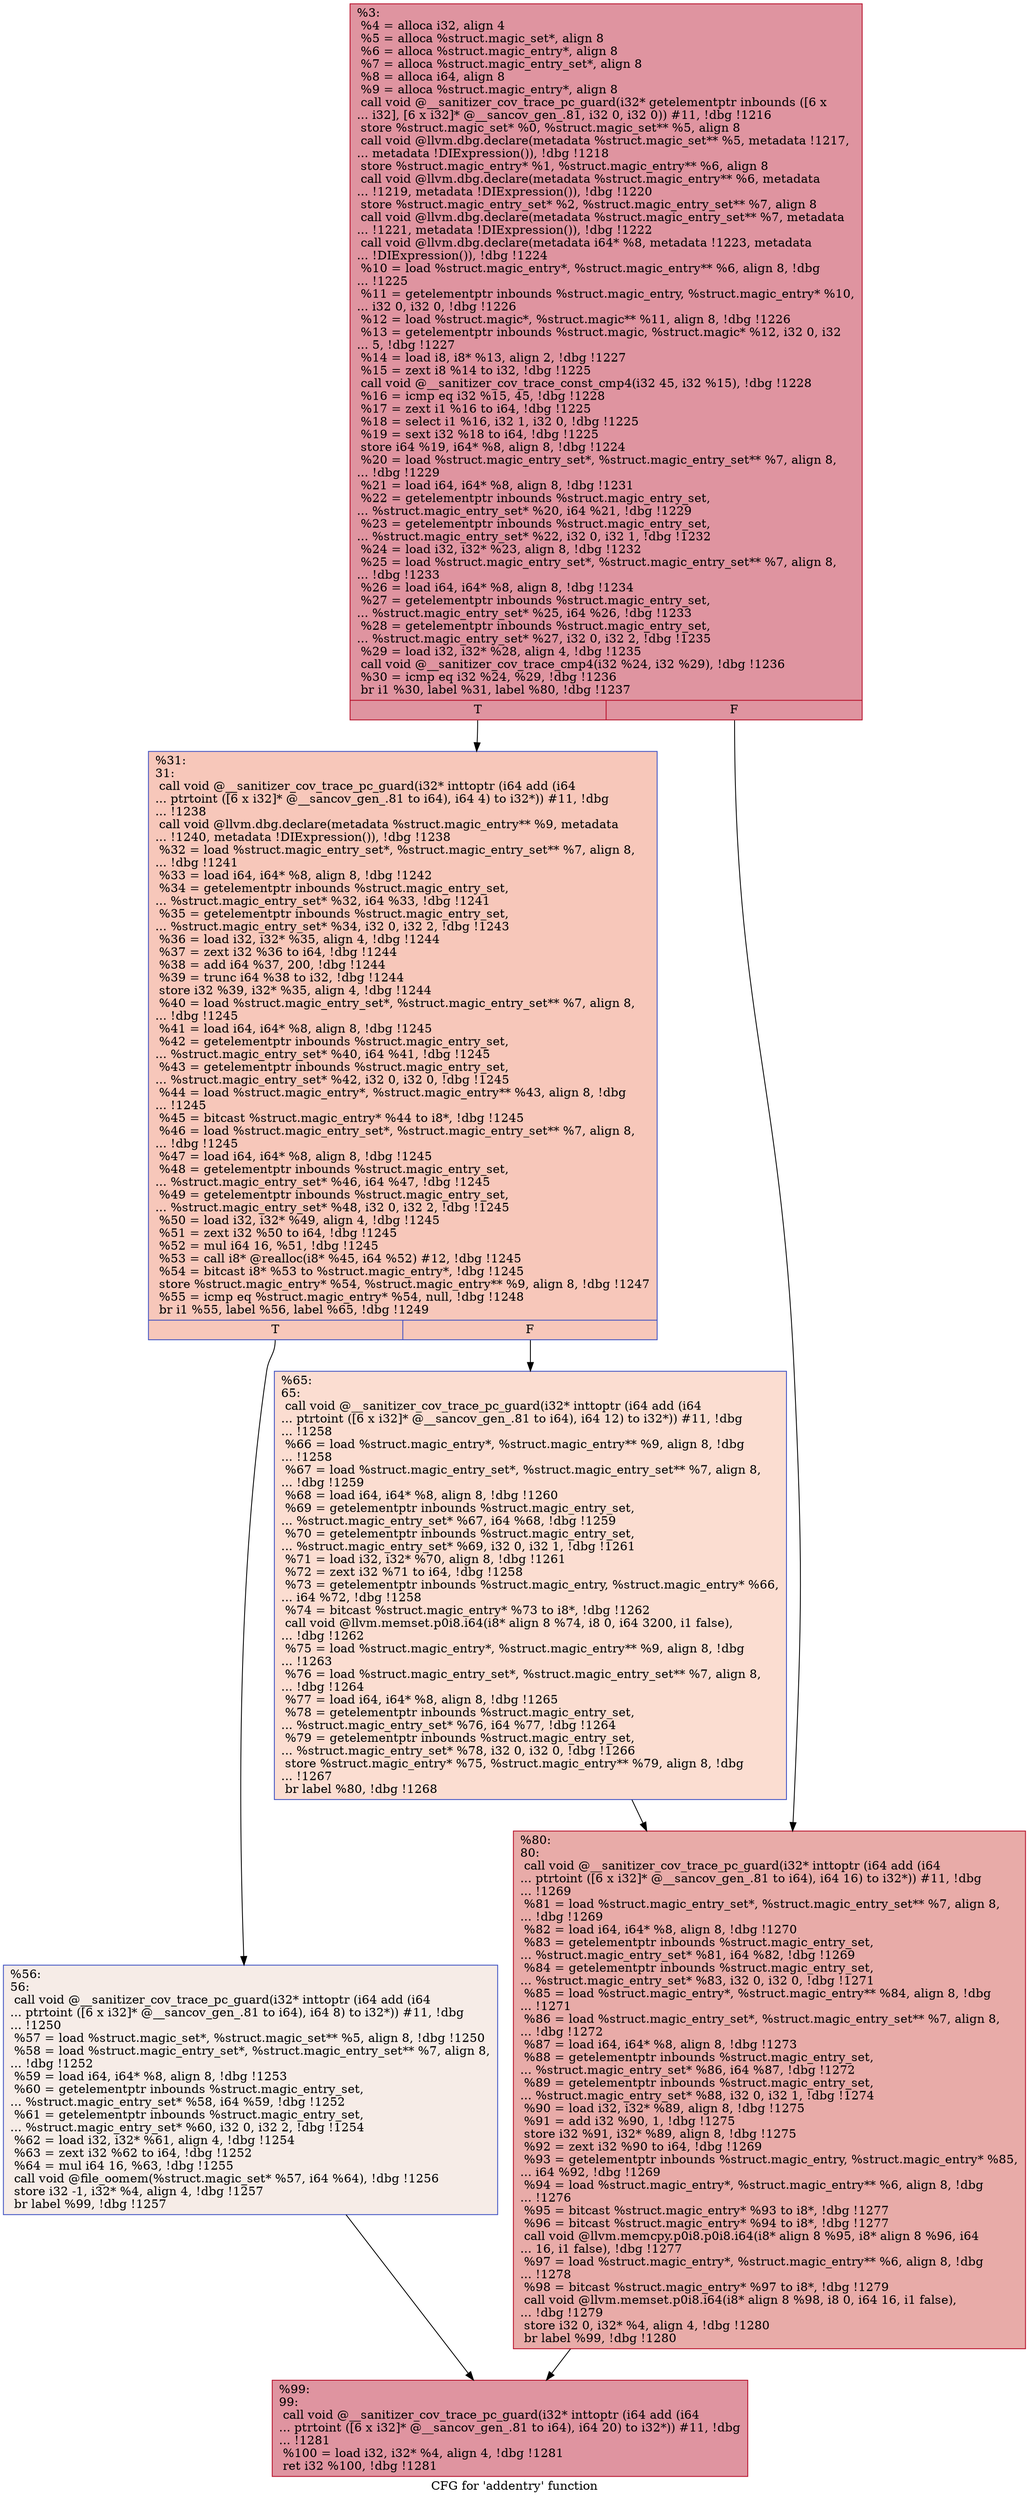 digraph "CFG for 'addentry' function" {
	label="CFG for 'addentry' function";

	Node0x559c5c987b80 [shape=record,color="#b70d28ff", style=filled, fillcolor="#b70d2870",label="{%3:\l  %4 = alloca i32, align 4\l  %5 = alloca %struct.magic_set*, align 8\l  %6 = alloca %struct.magic_entry*, align 8\l  %7 = alloca %struct.magic_entry_set*, align 8\l  %8 = alloca i64, align 8\l  %9 = alloca %struct.magic_entry*, align 8\l  call void @__sanitizer_cov_trace_pc_guard(i32* getelementptr inbounds ([6 x\l... i32], [6 x i32]* @__sancov_gen_.81, i32 0, i32 0)) #11, !dbg !1216\l  store %struct.magic_set* %0, %struct.magic_set** %5, align 8\l  call void @llvm.dbg.declare(metadata %struct.magic_set** %5, metadata !1217,\l... metadata !DIExpression()), !dbg !1218\l  store %struct.magic_entry* %1, %struct.magic_entry** %6, align 8\l  call void @llvm.dbg.declare(metadata %struct.magic_entry** %6, metadata\l... !1219, metadata !DIExpression()), !dbg !1220\l  store %struct.magic_entry_set* %2, %struct.magic_entry_set** %7, align 8\l  call void @llvm.dbg.declare(metadata %struct.magic_entry_set** %7, metadata\l... !1221, metadata !DIExpression()), !dbg !1222\l  call void @llvm.dbg.declare(metadata i64* %8, metadata !1223, metadata\l... !DIExpression()), !dbg !1224\l  %10 = load %struct.magic_entry*, %struct.magic_entry** %6, align 8, !dbg\l... !1225\l  %11 = getelementptr inbounds %struct.magic_entry, %struct.magic_entry* %10,\l... i32 0, i32 0, !dbg !1226\l  %12 = load %struct.magic*, %struct.magic** %11, align 8, !dbg !1226\l  %13 = getelementptr inbounds %struct.magic, %struct.magic* %12, i32 0, i32\l... 5, !dbg !1227\l  %14 = load i8, i8* %13, align 2, !dbg !1227\l  %15 = zext i8 %14 to i32, !dbg !1225\l  call void @__sanitizer_cov_trace_const_cmp4(i32 45, i32 %15), !dbg !1228\l  %16 = icmp eq i32 %15, 45, !dbg !1228\l  %17 = zext i1 %16 to i64, !dbg !1225\l  %18 = select i1 %16, i32 1, i32 0, !dbg !1225\l  %19 = sext i32 %18 to i64, !dbg !1225\l  store i64 %19, i64* %8, align 8, !dbg !1224\l  %20 = load %struct.magic_entry_set*, %struct.magic_entry_set** %7, align 8,\l... !dbg !1229\l  %21 = load i64, i64* %8, align 8, !dbg !1231\l  %22 = getelementptr inbounds %struct.magic_entry_set,\l... %struct.magic_entry_set* %20, i64 %21, !dbg !1229\l  %23 = getelementptr inbounds %struct.magic_entry_set,\l... %struct.magic_entry_set* %22, i32 0, i32 1, !dbg !1232\l  %24 = load i32, i32* %23, align 8, !dbg !1232\l  %25 = load %struct.magic_entry_set*, %struct.magic_entry_set** %7, align 8,\l... !dbg !1233\l  %26 = load i64, i64* %8, align 8, !dbg !1234\l  %27 = getelementptr inbounds %struct.magic_entry_set,\l... %struct.magic_entry_set* %25, i64 %26, !dbg !1233\l  %28 = getelementptr inbounds %struct.magic_entry_set,\l... %struct.magic_entry_set* %27, i32 0, i32 2, !dbg !1235\l  %29 = load i32, i32* %28, align 4, !dbg !1235\l  call void @__sanitizer_cov_trace_cmp4(i32 %24, i32 %29), !dbg !1236\l  %30 = icmp eq i32 %24, %29, !dbg !1236\l  br i1 %30, label %31, label %80, !dbg !1237\l|{<s0>T|<s1>F}}"];
	Node0x559c5c987b80:s0 -> Node0x559c5c943970;
	Node0x559c5c987b80:s1 -> Node0x559c5c943a60;
	Node0x559c5c943970 [shape=record,color="#3d50c3ff", style=filled, fillcolor="#ec7f6370",label="{%31:\l31:                                               \l  call void @__sanitizer_cov_trace_pc_guard(i32* inttoptr (i64 add (i64\l... ptrtoint ([6 x i32]* @__sancov_gen_.81 to i64), i64 4) to i32*)) #11, !dbg\l... !1238\l  call void @llvm.dbg.declare(metadata %struct.magic_entry** %9, metadata\l... !1240, metadata !DIExpression()), !dbg !1238\l  %32 = load %struct.magic_entry_set*, %struct.magic_entry_set** %7, align 8,\l... !dbg !1241\l  %33 = load i64, i64* %8, align 8, !dbg !1242\l  %34 = getelementptr inbounds %struct.magic_entry_set,\l... %struct.magic_entry_set* %32, i64 %33, !dbg !1241\l  %35 = getelementptr inbounds %struct.magic_entry_set,\l... %struct.magic_entry_set* %34, i32 0, i32 2, !dbg !1243\l  %36 = load i32, i32* %35, align 4, !dbg !1244\l  %37 = zext i32 %36 to i64, !dbg !1244\l  %38 = add i64 %37, 200, !dbg !1244\l  %39 = trunc i64 %38 to i32, !dbg !1244\l  store i32 %39, i32* %35, align 4, !dbg !1244\l  %40 = load %struct.magic_entry_set*, %struct.magic_entry_set** %7, align 8,\l... !dbg !1245\l  %41 = load i64, i64* %8, align 8, !dbg !1245\l  %42 = getelementptr inbounds %struct.magic_entry_set,\l... %struct.magic_entry_set* %40, i64 %41, !dbg !1245\l  %43 = getelementptr inbounds %struct.magic_entry_set,\l... %struct.magic_entry_set* %42, i32 0, i32 0, !dbg !1245\l  %44 = load %struct.magic_entry*, %struct.magic_entry** %43, align 8, !dbg\l... !1245\l  %45 = bitcast %struct.magic_entry* %44 to i8*, !dbg !1245\l  %46 = load %struct.magic_entry_set*, %struct.magic_entry_set** %7, align 8,\l... !dbg !1245\l  %47 = load i64, i64* %8, align 8, !dbg !1245\l  %48 = getelementptr inbounds %struct.magic_entry_set,\l... %struct.magic_entry_set* %46, i64 %47, !dbg !1245\l  %49 = getelementptr inbounds %struct.magic_entry_set,\l... %struct.magic_entry_set* %48, i32 0, i32 2, !dbg !1245\l  %50 = load i32, i32* %49, align 4, !dbg !1245\l  %51 = zext i32 %50 to i64, !dbg !1245\l  %52 = mul i64 16, %51, !dbg !1245\l  %53 = call i8* @realloc(i8* %45, i64 %52) #12, !dbg !1245\l  %54 = bitcast i8* %53 to %struct.magic_entry*, !dbg !1245\l  store %struct.magic_entry* %54, %struct.magic_entry** %9, align 8, !dbg !1247\l  %55 = icmp eq %struct.magic_entry* %54, null, !dbg !1248\l  br i1 %55, label %56, label %65, !dbg !1249\l|{<s0>T|<s1>F}}"];
	Node0x559c5c943970:s0 -> Node0x559c5c9439c0;
	Node0x559c5c943970:s1 -> Node0x559c5c943a10;
	Node0x559c5c9439c0 [shape=record,color="#3d50c3ff", style=filled, fillcolor="#ead5c970",label="{%56:\l56:                                               \l  call void @__sanitizer_cov_trace_pc_guard(i32* inttoptr (i64 add (i64\l... ptrtoint ([6 x i32]* @__sancov_gen_.81 to i64), i64 8) to i32*)) #11, !dbg\l... !1250\l  %57 = load %struct.magic_set*, %struct.magic_set** %5, align 8, !dbg !1250\l  %58 = load %struct.magic_entry_set*, %struct.magic_entry_set** %7, align 8,\l... !dbg !1252\l  %59 = load i64, i64* %8, align 8, !dbg !1253\l  %60 = getelementptr inbounds %struct.magic_entry_set,\l... %struct.magic_entry_set* %58, i64 %59, !dbg !1252\l  %61 = getelementptr inbounds %struct.magic_entry_set,\l... %struct.magic_entry_set* %60, i32 0, i32 2, !dbg !1254\l  %62 = load i32, i32* %61, align 4, !dbg !1254\l  %63 = zext i32 %62 to i64, !dbg !1252\l  %64 = mul i64 16, %63, !dbg !1255\l  call void @file_oomem(%struct.magic_set* %57, i64 %64), !dbg !1256\l  store i32 -1, i32* %4, align 4, !dbg !1257\l  br label %99, !dbg !1257\l}"];
	Node0x559c5c9439c0 -> Node0x559c5c943ab0;
	Node0x559c5c943a10 [shape=record,color="#3d50c3ff", style=filled, fillcolor="#f7b39670",label="{%65:\l65:                                               \l  call void @__sanitizer_cov_trace_pc_guard(i32* inttoptr (i64 add (i64\l... ptrtoint ([6 x i32]* @__sancov_gen_.81 to i64), i64 12) to i32*)) #11, !dbg\l... !1258\l  %66 = load %struct.magic_entry*, %struct.magic_entry** %9, align 8, !dbg\l... !1258\l  %67 = load %struct.magic_entry_set*, %struct.magic_entry_set** %7, align 8,\l... !dbg !1259\l  %68 = load i64, i64* %8, align 8, !dbg !1260\l  %69 = getelementptr inbounds %struct.magic_entry_set,\l... %struct.magic_entry_set* %67, i64 %68, !dbg !1259\l  %70 = getelementptr inbounds %struct.magic_entry_set,\l... %struct.magic_entry_set* %69, i32 0, i32 1, !dbg !1261\l  %71 = load i32, i32* %70, align 8, !dbg !1261\l  %72 = zext i32 %71 to i64, !dbg !1258\l  %73 = getelementptr inbounds %struct.magic_entry, %struct.magic_entry* %66,\l... i64 %72, !dbg !1258\l  %74 = bitcast %struct.magic_entry* %73 to i8*, !dbg !1262\l  call void @llvm.memset.p0i8.i64(i8* align 8 %74, i8 0, i64 3200, i1 false),\l... !dbg !1262\l  %75 = load %struct.magic_entry*, %struct.magic_entry** %9, align 8, !dbg\l... !1263\l  %76 = load %struct.magic_entry_set*, %struct.magic_entry_set** %7, align 8,\l... !dbg !1264\l  %77 = load i64, i64* %8, align 8, !dbg !1265\l  %78 = getelementptr inbounds %struct.magic_entry_set,\l... %struct.magic_entry_set* %76, i64 %77, !dbg !1264\l  %79 = getelementptr inbounds %struct.magic_entry_set,\l... %struct.magic_entry_set* %78, i32 0, i32 0, !dbg !1266\l  store %struct.magic_entry* %75, %struct.magic_entry** %79, align 8, !dbg\l... !1267\l  br label %80, !dbg !1268\l}"];
	Node0x559c5c943a10 -> Node0x559c5c943a60;
	Node0x559c5c943a60 [shape=record,color="#b70d28ff", style=filled, fillcolor="#cc403a70",label="{%80:\l80:                                               \l  call void @__sanitizer_cov_trace_pc_guard(i32* inttoptr (i64 add (i64\l... ptrtoint ([6 x i32]* @__sancov_gen_.81 to i64), i64 16) to i32*)) #11, !dbg\l... !1269\l  %81 = load %struct.magic_entry_set*, %struct.magic_entry_set** %7, align 8,\l... !dbg !1269\l  %82 = load i64, i64* %8, align 8, !dbg !1270\l  %83 = getelementptr inbounds %struct.magic_entry_set,\l... %struct.magic_entry_set* %81, i64 %82, !dbg !1269\l  %84 = getelementptr inbounds %struct.magic_entry_set,\l... %struct.magic_entry_set* %83, i32 0, i32 0, !dbg !1271\l  %85 = load %struct.magic_entry*, %struct.magic_entry** %84, align 8, !dbg\l... !1271\l  %86 = load %struct.magic_entry_set*, %struct.magic_entry_set** %7, align 8,\l... !dbg !1272\l  %87 = load i64, i64* %8, align 8, !dbg !1273\l  %88 = getelementptr inbounds %struct.magic_entry_set,\l... %struct.magic_entry_set* %86, i64 %87, !dbg !1272\l  %89 = getelementptr inbounds %struct.magic_entry_set,\l... %struct.magic_entry_set* %88, i32 0, i32 1, !dbg !1274\l  %90 = load i32, i32* %89, align 8, !dbg !1275\l  %91 = add i32 %90, 1, !dbg !1275\l  store i32 %91, i32* %89, align 8, !dbg !1275\l  %92 = zext i32 %90 to i64, !dbg !1269\l  %93 = getelementptr inbounds %struct.magic_entry, %struct.magic_entry* %85,\l... i64 %92, !dbg !1269\l  %94 = load %struct.magic_entry*, %struct.magic_entry** %6, align 8, !dbg\l... !1276\l  %95 = bitcast %struct.magic_entry* %93 to i8*, !dbg !1277\l  %96 = bitcast %struct.magic_entry* %94 to i8*, !dbg !1277\l  call void @llvm.memcpy.p0i8.p0i8.i64(i8* align 8 %95, i8* align 8 %96, i64\l... 16, i1 false), !dbg !1277\l  %97 = load %struct.magic_entry*, %struct.magic_entry** %6, align 8, !dbg\l... !1278\l  %98 = bitcast %struct.magic_entry* %97 to i8*, !dbg !1279\l  call void @llvm.memset.p0i8.i64(i8* align 8 %98, i8 0, i64 16, i1 false),\l... !dbg !1279\l  store i32 0, i32* %4, align 4, !dbg !1280\l  br label %99, !dbg !1280\l}"];
	Node0x559c5c943a60 -> Node0x559c5c943ab0;
	Node0x559c5c943ab0 [shape=record,color="#b70d28ff", style=filled, fillcolor="#b70d2870",label="{%99:\l99:                                               \l  call void @__sanitizer_cov_trace_pc_guard(i32* inttoptr (i64 add (i64\l... ptrtoint ([6 x i32]* @__sancov_gen_.81 to i64), i64 20) to i32*)) #11, !dbg\l... !1281\l  %100 = load i32, i32* %4, align 4, !dbg !1281\l  ret i32 %100, !dbg !1281\l}"];
}

